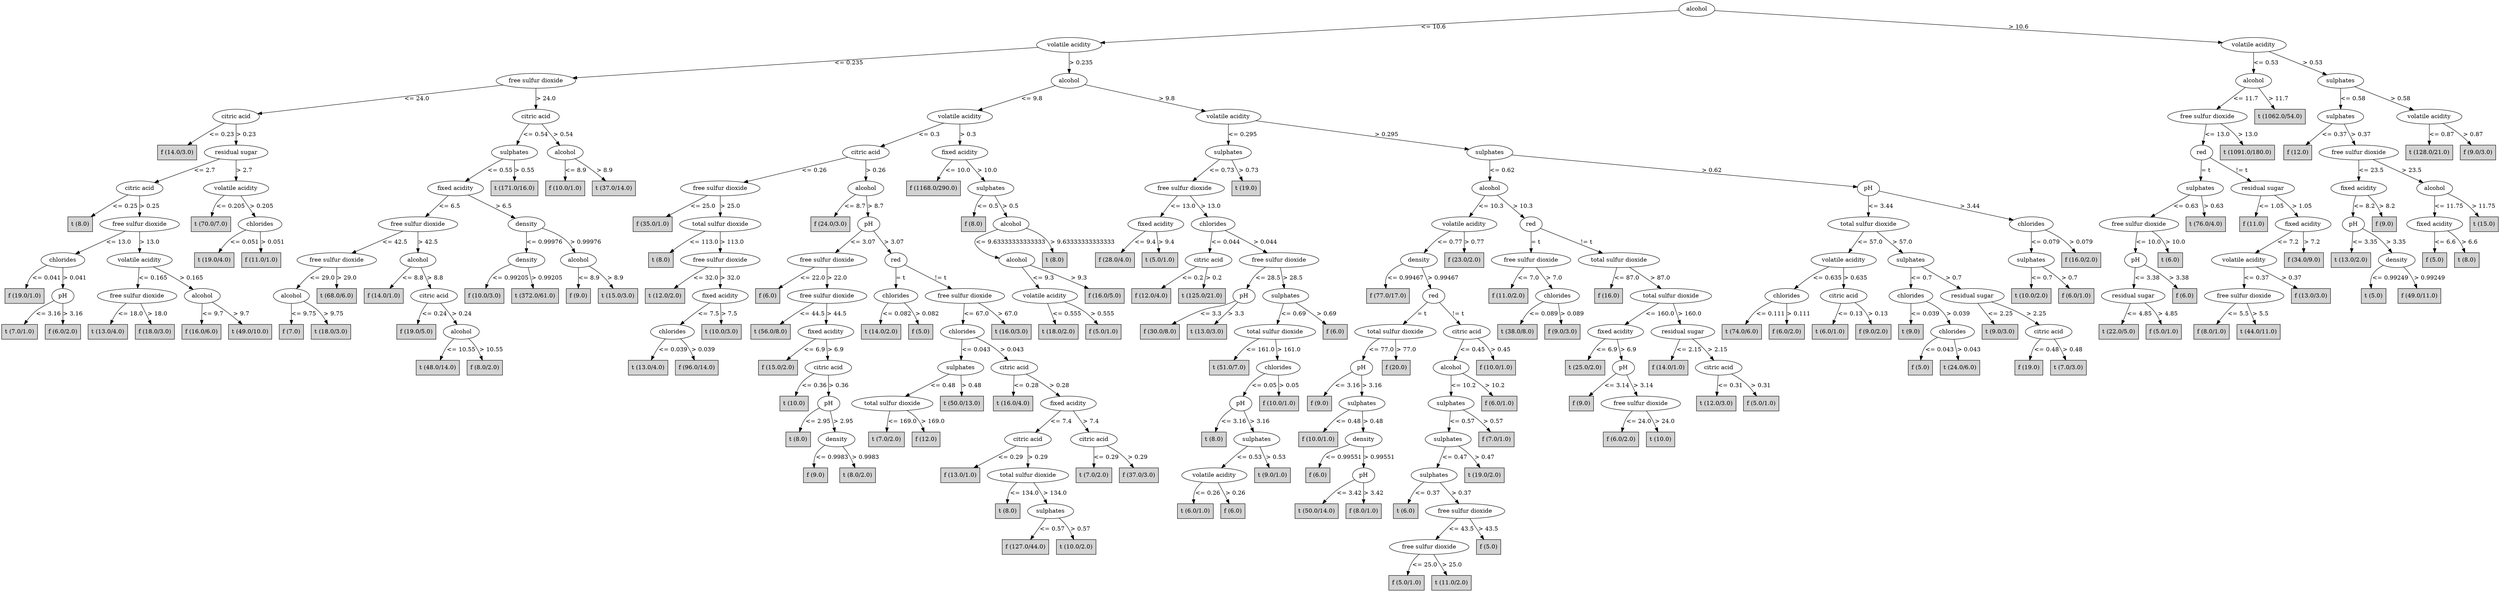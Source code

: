 digraph J48Tree {
N0 [label="alcohol" ]
N0->N1 [label="<= 10.6"]
N1 [label="volatile acidity" ]
N1->N2 [label="<= 0.235"]
N2 [label="free sulfur dioxide" ]
N2->N3 [label="<= 24.0"]
N3 [label="citric acid" ]
N3->N4 [label="<= 0.23"]
N4 [label="f (14.0/3.0)" shape=box style=filled ]
N3->N5 [label="> 0.23"]
N5 [label="residual sugar" ]
N5->N6 [label="<= 2.7"]
N6 [label="citric acid" ]
N6->N7 [label="<= 0.25"]
N7 [label="t (8.0)" shape=box style=filled ]
N6->N8 [label="> 0.25"]
N8 [label="free sulfur dioxide" ]
N8->N9 [label="<= 13.0"]
N9 [label="chlorides" ]
N9->N10 [label="<= 0.041"]
N10 [label="f (19.0/1.0)" shape=box style=filled ]
N9->N11 [label="> 0.041"]
N11 [label="pH" ]
N11->N12 [label="<= 3.16"]
N12 [label="t (7.0/1.0)" shape=box style=filled ]
N11->N13 [label="> 3.16"]
N13 [label="f (6.0/2.0)" shape=box style=filled ]
N8->N14 [label="> 13.0"]
N14 [label="volatile acidity" ]
N14->N15 [label="<= 0.165"]
N15 [label="free sulfur dioxide" ]
N15->N16 [label="<= 18.0"]
N16 [label="t (13.0/4.0)" shape=box style=filled ]
N15->N17 [label="> 18.0"]
N17 [label="f (18.0/3.0)" shape=box style=filled ]
N14->N18 [label="> 0.165"]
N18 [label="alcohol" ]
N18->N19 [label="<= 9.7"]
N19 [label="f (16.0/6.0)" shape=box style=filled ]
N18->N20 [label="> 9.7"]
N20 [label="t (49.0/10.0)" shape=box style=filled ]
N5->N21 [label="> 2.7"]
N21 [label="volatile acidity" ]
N21->N22 [label="<= 0.205"]
N22 [label="t (70.0/7.0)" shape=box style=filled ]
N21->N23 [label="> 0.205"]
N23 [label="chlorides" ]
N23->N24 [label="<= 0.051"]
N24 [label="t (19.0/4.0)" shape=box style=filled ]
N23->N25 [label="> 0.051"]
N25 [label="f (11.0/1.0)" shape=box style=filled ]
N2->N26 [label="> 24.0"]
N26 [label="citric acid" ]
N26->N27 [label="<= 0.54"]
N27 [label="sulphates" ]
N27->N28 [label="<= 0.55"]
N28 [label="fixed acidity" ]
N28->N29 [label="<= 6.5"]
N29 [label="free sulfur dioxide" ]
N29->N30 [label="<= 42.5"]
N30 [label="free sulfur dioxide" ]
N30->N31 [label="<= 29.0"]
N31 [label="alcohol" ]
N31->N32 [label="<= 9.75"]
N32 [label="f (7.0)" shape=box style=filled ]
N31->N33 [label="> 9.75"]
N33 [label="t (18.0/3.0)" shape=box style=filled ]
N30->N34 [label="> 29.0"]
N34 [label="t (68.0/6.0)" shape=box style=filled ]
N29->N35 [label="> 42.5"]
N35 [label="alcohol" ]
N35->N36 [label="<= 8.8"]
N36 [label="f (14.0/1.0)" shape=box style=filled ]
N35->N37 [label="> 8.8"]
N37 [label="citric acid" ]
N37->N38 [label="<= 0.24"]
N38 [label="f (19.0/5.0)" shape=box style=filled ]
N37->N39 [label="> 0.24"]
N39 [label="alcohol" ]
N39->N40 [label="<= 10.55"]
N40 [label="t (48.0/14.0)" shape=box style=filled ]
N39->N41 [label="> 10.55"]
N41 [label="f (8.0/2.0)" shape=box style=filled ]
N28->N42 [label="> 6.5"]
N42 [label="density" ]
N42->N43 [label="<= 0.99976"]
N43 [label="density" ]
N43->N44 [label="<= 0.99205"]
N44 [label="f (10.0/3.0)" shape=box style=filled ]
N43->N45 [label="> 0.99205"]
N45 [label="t (372.0/61.0)" shape=box style=filled ]
N42->N46 [label="> 0.99976"]
N46 [label="alcohol" ]
N46->N47 [label="<= 8.9"]
N47 [label="f (9.0)" shape=box style=filled ]
N46->N48 [label="> 8.9"]
N48 [label="t (15.0/3.0)" shape=box style=filled ]
N27->N49 [label="> 0.55"]
N49 [label="t (171.0/16.0)" shape=box style=filled ]
N26->N50 [label="> 0.54"]
N50 [label="alcohol" ]
N50->N51 [label="<= 8.9"]
N51 [label="f (10.0/1.0)" shape=box style=filled ]
N50->N52 [label="> 8.9"]
N52 [label="t (37.0/14.0)" shape=box style=filled ]
N1->N53 [label="> 0.235"]
N53 [label="alcohol" ]
N53->N54 [label="<= 9.8"]
N54 [label="volatile acidity" ]
N54->N55 [label="<= 0.3"]
N55 [label="citric acid" ]
N55->N56 [label="<= 0.26"]
N56 [label="free sulfur dioxide" ]
N56->N57 [label="<= 25.0"]
N57 [label="f (35.0/1.0)" shape=box style=filled ]
N56->N58 [label="> 25.0"]
N58 [label="total sulfur dioxide" ]
N58->N59 [label="<= 113.0"]
N59 [label="t (8.0)" shape=box style=filled ]
N58->N60 [label="> 113.0"]
N60 [label="free sulfur dioxide" ]
N60->N61 [label="<= 32.0"]
N61 [label="t (12.0/2.0)" shape=box style=filled ]
N60->N62 [label="> 32.0"]
N62 [label="fixed acidity" ]
N62->N63 [label="<= 7.5"]
N63 [label="chlorides" ]
N63->N64 [label="<= 0.039"]
N64 [label="t (13.0/4.0)" shape=box style=filled ]
N63->N65 [label="> 0.039"]
N65 [label="f (96.0/14.0)" shape=box style=filled ]
N62->N66 [label="> 7.5"]
N66 [label="t (10.0/3.0)" shape=box style=filled ]
N55->N67 [label="> 0.26"]
N67 [label="alcohol" ]
N67->N68 [label="<= 8.7"]
N68 [label="f (24.0/3.0)" shape=box style=filled ]
N67->N69 [label="> 8.7"]
N69 [label="pH" ]
N69->N70 [label="<= 3.07"]
N70 [label="free sulfur dioxide" ]
N70->N71 [label="<= 22.0"]
N71 [label="f (6.0)" shape=box style=filled ]
N70->N72 [label="> 22.0"]
N72 [label="free sulfur dioxide" ]
N72->N73 [label="<= 44.5"]
N73 [label="t (56.0/8.0)" shape=box style=filled ]
N72->N74 [label="> 44.5"]
N74 [label="fixed acidity" ]
N74->N75 [label="<= 6.9"]
N75 [label="f (15.0/2.0)" shape=box style=filled ]
N74->N76 [label="> 6.9"]
N76 [label="citric acid" ]
N76->N77 [label="<= 0.36"]
N77 [label="t (10.0)" shape=box style=filled ]
N76->N78 [label="> 0.36"]
N78 [label="pH" ]
N78->N79 [label="<= 2.95"]
N79 [label="t (8.0)" shape=box style=filled ]
N78->N80 [label="> 2.95"]
N80 [label="density" ]
N80->N81 [label="<= 0.9983"]
N81 [label="f (9.0)" shape=box style=filled ]
N80->N82 [label="> 0.9983"]
N82 [label="t (8.0/2.0)" shape=box style=filled ]
N69->N83 [label="> 3.07"]
N83 [label="red" ]
N83->N84 [label="= t"]
N84 [label="chlorides" ]
N84->N85 [label="<= 0.082"]
N85 [label="t (14.0/2.0)" shape=box style=filled ]
N84->N86 [label="> 0.082"]
N86 [label="f (5.0)" shape=box style=filled ]
N83->N87 [label="!= t"]
N87 [label="free sulfur dioxide" ]
N87->N88 [label="<= 67.0"]
N88 [label="chlorides" ]
N88->N89 [label="<= 0.043"]
N89 [label="sulphates" ]
N89->N90 [label="<= 0.48"]
N90 [label="total sulfur dioxide" ]
N90->N91 [label="<= 169.0"]
N91 [label="t (7.0/2.0)" shape=box style=filled ]
N90->N92 [label="> 169.0"]
N92 [label="f (12.0)" shape=box style=filled ]
N89->N93 [label="> 0.48"]
N93 [label="t (50.0/13.0)" shape=box style=filled ]
N88->N94 [label="> 0.043"]
N94 [label="citric acid" ]
N94->N95 [label="<= 0.28"]
N95 [label="t (16.0/4.0)" shape=box style=filled ]
N94->N96 [label="> 0.28"]
N96 [label="fixed acidity" ]
N96->N97 [label="<= 7.4"]
N97 [label="citric acid" ]
N97->N98 [label="<= 0.29"]
N98 [label="f (13.0/1.0)" shape=box style=filled ]
N97->N99 [label="> 0.29"]
N99 [label="total sulfur dioxide" ]
N99->N100 [label="<= 134.0"]
N100 [label="t (8.0)" shape=box style=filled ]
N99->N101 [label="> 134.0"]
N101 [label="sulphates" ]
N101->N102 [label="<= 0.57"]
N102 [label="f (127.0/44.0)" shape=box style=filled ]
N101->N103 [label="> 0.57"]
N103 [label="t (10.0/2.0)" shape=box style=filled ]
N96->N104 [label="> 7.4"]
N104 [label="citric acid" ]
N104->N105 [label="<= 0.29"]
N105 [label="t (7.0/2.0)" shape=box style=filled ]
N104->N106 [label="> 0.29"]
N106 [label="f (37.0/3.0)" shape=box style=filled ]
N87->N107 [label="> 67.0"]
N107 [label="t (16.0/3.0)" shape=box style=filled ]
N54->N108 [label="> 0.3"]
N108 [label="fixed acidity" ]
N108->N109 [label="<= 10.0"]
N109 [label="f (1168.0/290.0)" shape=box style=filled ]
N108->N110 [label="> 10.0"]
N110 [label="sulphates" ]
N110->N111 [label="<= 0.5"]
N111 [label="f (8.0)" shape=box style=filled ]
N110->N112 [label="> 0.5"]
N112 [label="alcohol" ]
N112->N113 [label="<= 9.63333333333333"]
N113 [label="alcohol" ]
N113->N114 [label="<= 9.3"]
N114 [label="volatile acidity" ]
N114->N115 [label="<= 0.555"]
N115 [label="t (18.0/2.0)" shape=box style=filled ]
N114->N116 [label="> 0.555"]
N116 [label="f (5.0/1.0)" shape=box style=filled ]
N113->N117 [label="> 9.3"]
N117 [label="f (16.0/5.0)" shape=box style=filled ]
N112->N118 [label="> 9.63333333333333"]
N118 [label="t (8.0)" shape=box style=filled ]
N53->N119 [label="> 9.8"]
N119 [label="volatile acidity" ]
N119->N120 [label="<= 0.295"]
N120 [label="sulphates" ]
N120->N121 [label="<= 0.73"]
N121 [label="free sulfur dioxide" ]
N121->N122 [label="<= 13.0"]
N122 [label="fixed acidity" ]
N122->N123 [label="<= 9.4"]
N123 [label="f (28.0/4.0)" shape=box style=filled ]
N122->N124 [label="> 9.4"]
N124 [label="t (5.0/1.0)" shape=box style=filled ]
N121->N125 [label="> 13.0"]
N125 [label="chlorides" ]
N125->N126 [label="<= 0.044"]
N126 [label="citric acid" ]
N126->N127 [label="<= 0.2"]
N127 [label="f (12.0/4.0)" shape=box style=filled ]
N126->N128 [label="> 0.2"]
N128 [label="t (125.0/21.0)" shape=box style=filled ]
N125->N129 [label="> 0.044"]
N129 [label="free sulfur dioxide" ]
N129->N130 [label="<= 28.5"]
N130 [label="pH" ]
N130->N131 [label="<= 3.3"]
N131 [label="f (30.0/8.0)" shape=box style=filled ]
N130->N132 [label="> 3.3"]
N132 [label="t (13.0/3.0)" shape=box style=filled ]
N129->N133 [label="> 28.5"]
N133 [label="sulphates" ]
N133->N134 [label="<= 0.69"]
N134 [label="total sulfur dioxide" ]
N134->N135 [label="<= 161.0"]
N135 [label="t (51.0/7.0)" shape=box style=filled ]
N134->N136 [label="> 161.0"]
N136 [label="chlorides" ]
N136->N137 [label="<= 0.05"]
N137 [label="pH" ]
N137->N138 [label="<= 3.16"]
N138 [label="t (8.0)" shape=box style=filled ]
N137->N139 [label="> 3.16"]
N139 [label="sulphates" ]
N139->N140 [label="<= 0.53"]
N140 [label="volatile acidity" ]
N140->N141 [label="<= 0.26"]
N141 [label="t (6.0/1.0)" shape=box style=filled ]
N140->N142 [label="> 0.26"]
N142 [label="f (6.0)" shape=box style=filled ]
N139->N143 [label="> 0.53"]
N143 [label="t (9.0/1.0)" shape=box style=filled ]
N136->N144 [label="> 0.05"]
N144 [label="f (10.0/1.0)" shape=box style=filled ]
N133->N145 [label="> 0.69"]
N145 [label="f (6.0)" shape=box style=filled ]
N120->N146 [label="> 0.73"]
N146 [label="t (19.0)" shape=box style=filled ]
N119->N147 [label="> 0.295"]
N147 [label="sulphates" ]
N147->N148 [label="<= 0.62"]
N148 [label="alcohol" ]
N148->N149 [label="<= 10.3"]
N149 [label="volatile acidity" ]
N149->N150 [label="<= 0.77"]
N150 [label="density" ]
N150->N151 [label="<= 0.99467"]
N151 [label="f (77.0/17.0)" shape=box style=filled ]
N150->N152 [label="> 0.99467"]
N152 [label="red" ]
N152->N153 [label="= t"]
N153 [label="total sulfur dioxide" ]
N153->N154 [label="<= 77.0"]
N154 [label="pH" ]
N154->N155 [label="<= 3.16"]
N155 [label="f (9.0)" shape=box style=filled ]
N154->N156 [label="> 3.16"]
N156 [label="sulphates" ]
N156->N157 [label="<= 0.48"]
N157 [label="f (10.0/1.0)" shape=box style=filled ]
N156->N158 [label="> 0.48"]
N158 [label="density" ]
N158->N159 [label="<= 0.99551"]
N159 [label="f (6.0)" shape=box style=filled ]
N158->N160 [label="> 0.99551"]
N160 [label="pH" ]
N160->N161 [label="<= 3.42"]
N161 [label="t (50.0/14.0)" shape=box style=filled ]
N160->N162 [label="> 3.42"]
N162 [label="f (8.0/1.0)" shape=box style=filled ]
N153->N163 [label="> 77.0"]
N163 [label="f (20.0)" shape=box style=filled ]
N152->N164 [label="!= t"]
N164 [label="citric acid" ]
N164->N165 [label="<= 0.45"]
N165 [label="alcohol" ]
N165->N166 [label="<= 10.2"]
N166 [label="sulphates" ]
N166->N167 [label="<= 0.57"]
N167 [label="sulphates" ]
N167->N168 [label="<= 0.47"]
N168 [label="sulphates" ]
N168->N169 [label="<= 0.37"]
N169 [label="t (6.0)" shape=box style=filled ]
N168->N170 [label="> 0.37"]
N170 [label="free sulfur dioxide" ]
N170->N171 [label="<= 43.5"]
N171 [label="free sulfur dioxide" ]
N171->N172 [label="<= 25.0"]
N172 [label="f (5.0/1.0)" shape=box style=filled ]
N171->N173 [label="> 25.0"]
N173 [label="t (11.0/2.0)" shape=box style=filled ]
N170->N174 [label="> 43.5"]
N174 [label="f (5.0)" shape=box style=filled ]
N167->N175 [label="> 0.47"]
N175 [label="t (19.0/2.0)" shape=box style=filled ]
N166->N176 [label="> 0.57"]
N176 [label="f (7.0/1.0)" shape=box style=filled ]
N165->N177 [label="> 10.2"]
N177 [label="f (6.0/1.0)" shape=box style=filled ]
N164->N178 [label="> 0.45"]
N178 [label="f (10.0/1.0)" shape=box style=filled ]
N149->N179 [label="> 0.77"]
N179 [label="f (23.0/2.0)" shape=box style=filled ]
N148->N180 [label="> 10.3"]
N180 [label="red" ]
N180->N181 [label="= t"]
N181 [label="free sulfur dioxide" ]
N181->N182 [label="<= 7.0"]
N182 [label="f (11.0/2.0)" shape=box style=filled ]
N181->N183 [label="> 7.0"]
N183 [label="chlorides" ]
N183->N184 [label="<= 0.089"]
N184 [label="t (38.0/8.0)" shape=box style=filled ]
N183->N185 [label="> 0.089"]
N185 [label="f (9.0/3.0)" shape=box style=filled ]
N180->N186 [label="!= t"]
N186 [label="total sulfur dioxide" ]
N186->N187 [label="<= 87.0"]
N187 [label="f (16.0)" shape=box style=filled ]
N186->N188 [label="> 87.0"]
N188 [label="total sulfur dioxide" ]
N188->N189 [label="<= 160.0"]
N189 [label="fixed acidity" ]
N189->N190 [label="<= 6.9"]
N190 [label="t (25.0/2.0)" shape=box style=filled ]
N189->N191 [label="> 6.9"]
N191 [label="pH" ]
N191->N192 [label="<= 3.14"]
N192 [label="f (9.0)" shape=box style=filled ]
N191->N193 [label="> 3.14"]
N193 [label="free sulfur dioxide" ]
N193->N194 [label="<= 24.0"]
N194 [label="f (6.0/2.0)" shape=box style=filled ]
N193->N195 [label="> 24.0"]
N195 [label="t (10.0)" shape=box style=filled ]
N188->N196 [label="> 160.0"]
N196 [label="residual sugar" ]
N196->N197 [label="<= 2.15"]
N197 [label="f (14.0/1.0)" shape=box style=filled ]
N196->N198 [label="> 2.15"]
N198 [label="citric acid" ]
N198->N199 [label="<= 0.31"]
N199 [label="t (12.0/3.0)" shape=box style=filled ]
N198->N200 [label="> 0.31"]
N200 [label="f (5.0/1.0)" shape=box style=filled ]
N147->N201 [label="> 0.62"]
N201 [label="pH" ]
N201->N202 [label="<= 3.44"]
N202 [label="total sulfur dioxide" ]
N202->N203 [label="<= 57.0"]
N203 [label="volatile acidity" ]
N203->N204 [label="<= 0.635"]
N204 [label="chlorides" ]
N204->N205 [label="<= 0.111"]
N205 [label="t (74.0/6.0)" shape=box style=filled ]
N204->N206 [label="> 0.111"]
N206 [label="f (6.0/2.0)" shape=box style=filled ]
N203->N207 [label="> 0.635"]
N207 [label="citric acid" ]
N207->N208 [label="<= 0.13"]
N208 [label="t (6.0/1.0)" shape=box style=filled ]
N207->N209 [label="> 0.13"]
N209 [label="f (9.0/2.0)" shape=box style=filled ]
N202->N210 [label="> 57.0"]
N210 [label="sulphates" ]
N210->N211 [label="<= 0.7"]
N211 [label="chlorides" ]
N211->N212 [label="<= 0.039"]
N212 [label="t (9.0)" shape=box style=filled ]
N211->N213 [label="> 0.039"]
N213 [label="chlorides" ]
N213->N214 [label="<= 0.043"]
N214 [label="f (5.0)" shape=box style=filled ]
N213->N215 [label="> 0.043"]
N215 [label="t (24.0/6.0)" shape=box style=filled ]
N210->N216 [label="> 0.7"]
N216 [label="residual sugar" ]
N216->N217 [label="<= 2.25"]
N217 [label="t (9.0/3.0)" shape=box style=filled ]
N216->N218 [label="> 2.25"]
N218 [label="citric acid" ]
N218->N219 [label="<= 0.48"]
N219 [label="f (19.0)" shape=box style=filled ]
N218->N220 [label="> 0.48"]
N220 [label="t (7.0/3.0)" shape=box style=filled ]
N201->N221 [label="> 3.44"]
N221 [label="chlorides" ]
N221->N222 [label="<= 0.079"]
N222 [label="sulphates" ]
N222->N223 [label="<= 0.7"]
N223 [label="t (10.0/2.0)" shape=box style=filled ]
N222->N224 [label="> 0.7"]
N224 [label="f (6.0/1.0)" shape=box style=filled ]
N221->N225 [label="> 0.079"]
N225 [label="f (16.0/2.0)" shape=box style=filled ]
N0->N226 [label="> 10.6"]
N226 [label="volatile acidity" ]
N226->N227 [label="<= 0.53"]
N227 [label="alcohol" ]
N227->N228 [label="<= 11.7"]
N228 [label="free sulfur dioxide" ]
N228->N229 [label="<= 13.0"]
N229 [label="red" ]
N229->N230 [label="= t"]
N230 [label="sulphates" ]
N230->N231 [label="<= 0.63"]
N231 [label="free sulfur dioxide" ]
N231->N232 [label="<= 10.0"]
N232 [label="pH" ]
N232->N233 [label="<= 3.38"]
N233 [label="residual sugar" ]
N233->N234 [label="<= 4.85"]
N234 [label="t (22.0/5.0)" shape=box style=filled ]
N233->N235 [label="> 4.85"]
N235 [label="f (5.0/1.0)" shape=box style=filled ]
N232->N236 [label="> 3.38"]
N236 [label="f (6.0)" shape=box style=filled ]
N231->N237 [label="> 10.0"]
N237 [label="t (6.0)" shape=box style=filled ]
N230->N238 [label="> 0.63"]
N238 [label="t (76.0/4.0)" shape=box style=filled ]
N229->N239 [label="!= t"]
N239 [label="residual sugar" ]
N239->N240 [label="<= 1.05"]
N240 [label="f (11.0)" shape=box style=filled ]
N239->N241 [label="> 1.05"]
N241 [label="fixed acidity" ]
N241->N242 [label="<= 7.2"]
N242 [label="volatile acidity" ]
N242->N243 [label="<= 0.37"]
N243 [label="free sulfur dioxide" ]
N243->N244 [label="<= 5.5"]
N244 [label="f (8.0/1.0)" shape=box style=filled ]
N243->N245 [label="> 5.5"]
N245 [label="t (44.0/11.0)" shape=box style=filled ]
N242->N246 [label="> 0.37"]
N246 [label="f (13.0/3.0)" shape=box style=filled ]
N241->N247 [label="> 7.2"]
N247 [label="f (34.0/9.0)" shape=box style=filled ]
N228->N248 [label="> 13.0"]
N248 [label="t (1091.0/180.0)" shape=box style=filled ]
N227->N249 [label="> 11.7"]
N249 [label="t (1062.0/54.0)" shape=box style=filled ]
N226->N250 [label="> 0.53"]
N250 [label="sulphates" ]
N250->N251 [label="<= 0.58"]
N251 [label="sulphates" ]
N251->N252 [label="<= 0.37"]
N252 [label="f (12.0)" shape=box style=filled ]
N251->N253 [label="> 0.37"]
N253 [label="free sulfur dioxide" ]
N253->N254 [label="<= 23.5"]
N254 [label="fixed acidity" ]
N254->N255 [label="<= 8.2"]
N255 [label="pH" ]
N255->N256 [label="<= 3.35"]
N256 [label="t (13.0/2.0)" shape=box style=filled ]
N255->N257 [label="> 3.35"]
N257 [label="density" ]
N257->N258 [label="<= 0.99249"]
N258 [label="t (5.0)" shape=box style=filled ]
N257->N259 [label="> 0.99249"]
N259 [label="f (49.0/11.0)" shape=box style=filled ]
N254->N260 [label="> 8.2"]
N260 [label="f (9.0)" shape=box style=filled ]
N253->N261 [label="> 23.5"]
N261 [label="alcohol" ]
N261->N262 [label="<= 11.75"]
N262 [label="fixed acidity" ]
N262->N263 [label="<= 6.6"]
N263 [label="f (5.0)" shape=box style=filled ]
N262->N264 [label="> 6.6"]
N264 [label="t (8.0)" shape=box style=filled ]
N261->N265 [label="> 11.75"]
N265 [label="t (15.0)" shape=box style=filled ]
N250->N266 [label="> 0.58"]
N266 [label="volatile acidity" ]
N266->N267 [label="<= 0.87"]
N267 [label="t (128.0/21.0)" shape=box style=filled ]
N266->N268 [label="> 0.87"]
N268 [label="f (9.0/3.0)" shape=box style=filled ]
}
